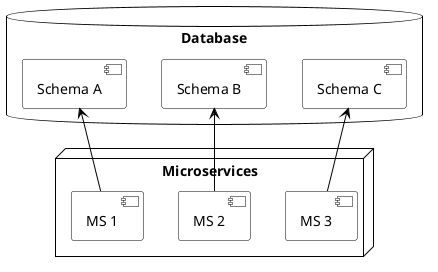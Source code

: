 
@startuml
<style>
queue {
   LineThickness: 1
   BackGroundColor: white
   LineColor: black
}
interface {
   BackGroundColor: white
   LineColor: black
}
component {
   BackGroundColor: white
   LineColor: black
}
database {
   BackGroundColor: white
   LineColor: black
}
node {
   BackGroundColor: white
   LineColor: black
}
rectangle{
   LineColor: black
}
arrow {
   LineColor: black
}
</style>

top to bottom direction
'left to right direction
database Database {
  component [Schema C] as ShemaC
  component [Schema B] as ShemaB
  component [Schema A] as ShemaA
}


node Microservices {
   component [MS 1] as MS1
   component [MS 2] as MS2
   component [MS 3] as MS3
}

ShemaA <-- MS1

ShemaB <-- MS2

ShemaC <-- MS3

@enduml
